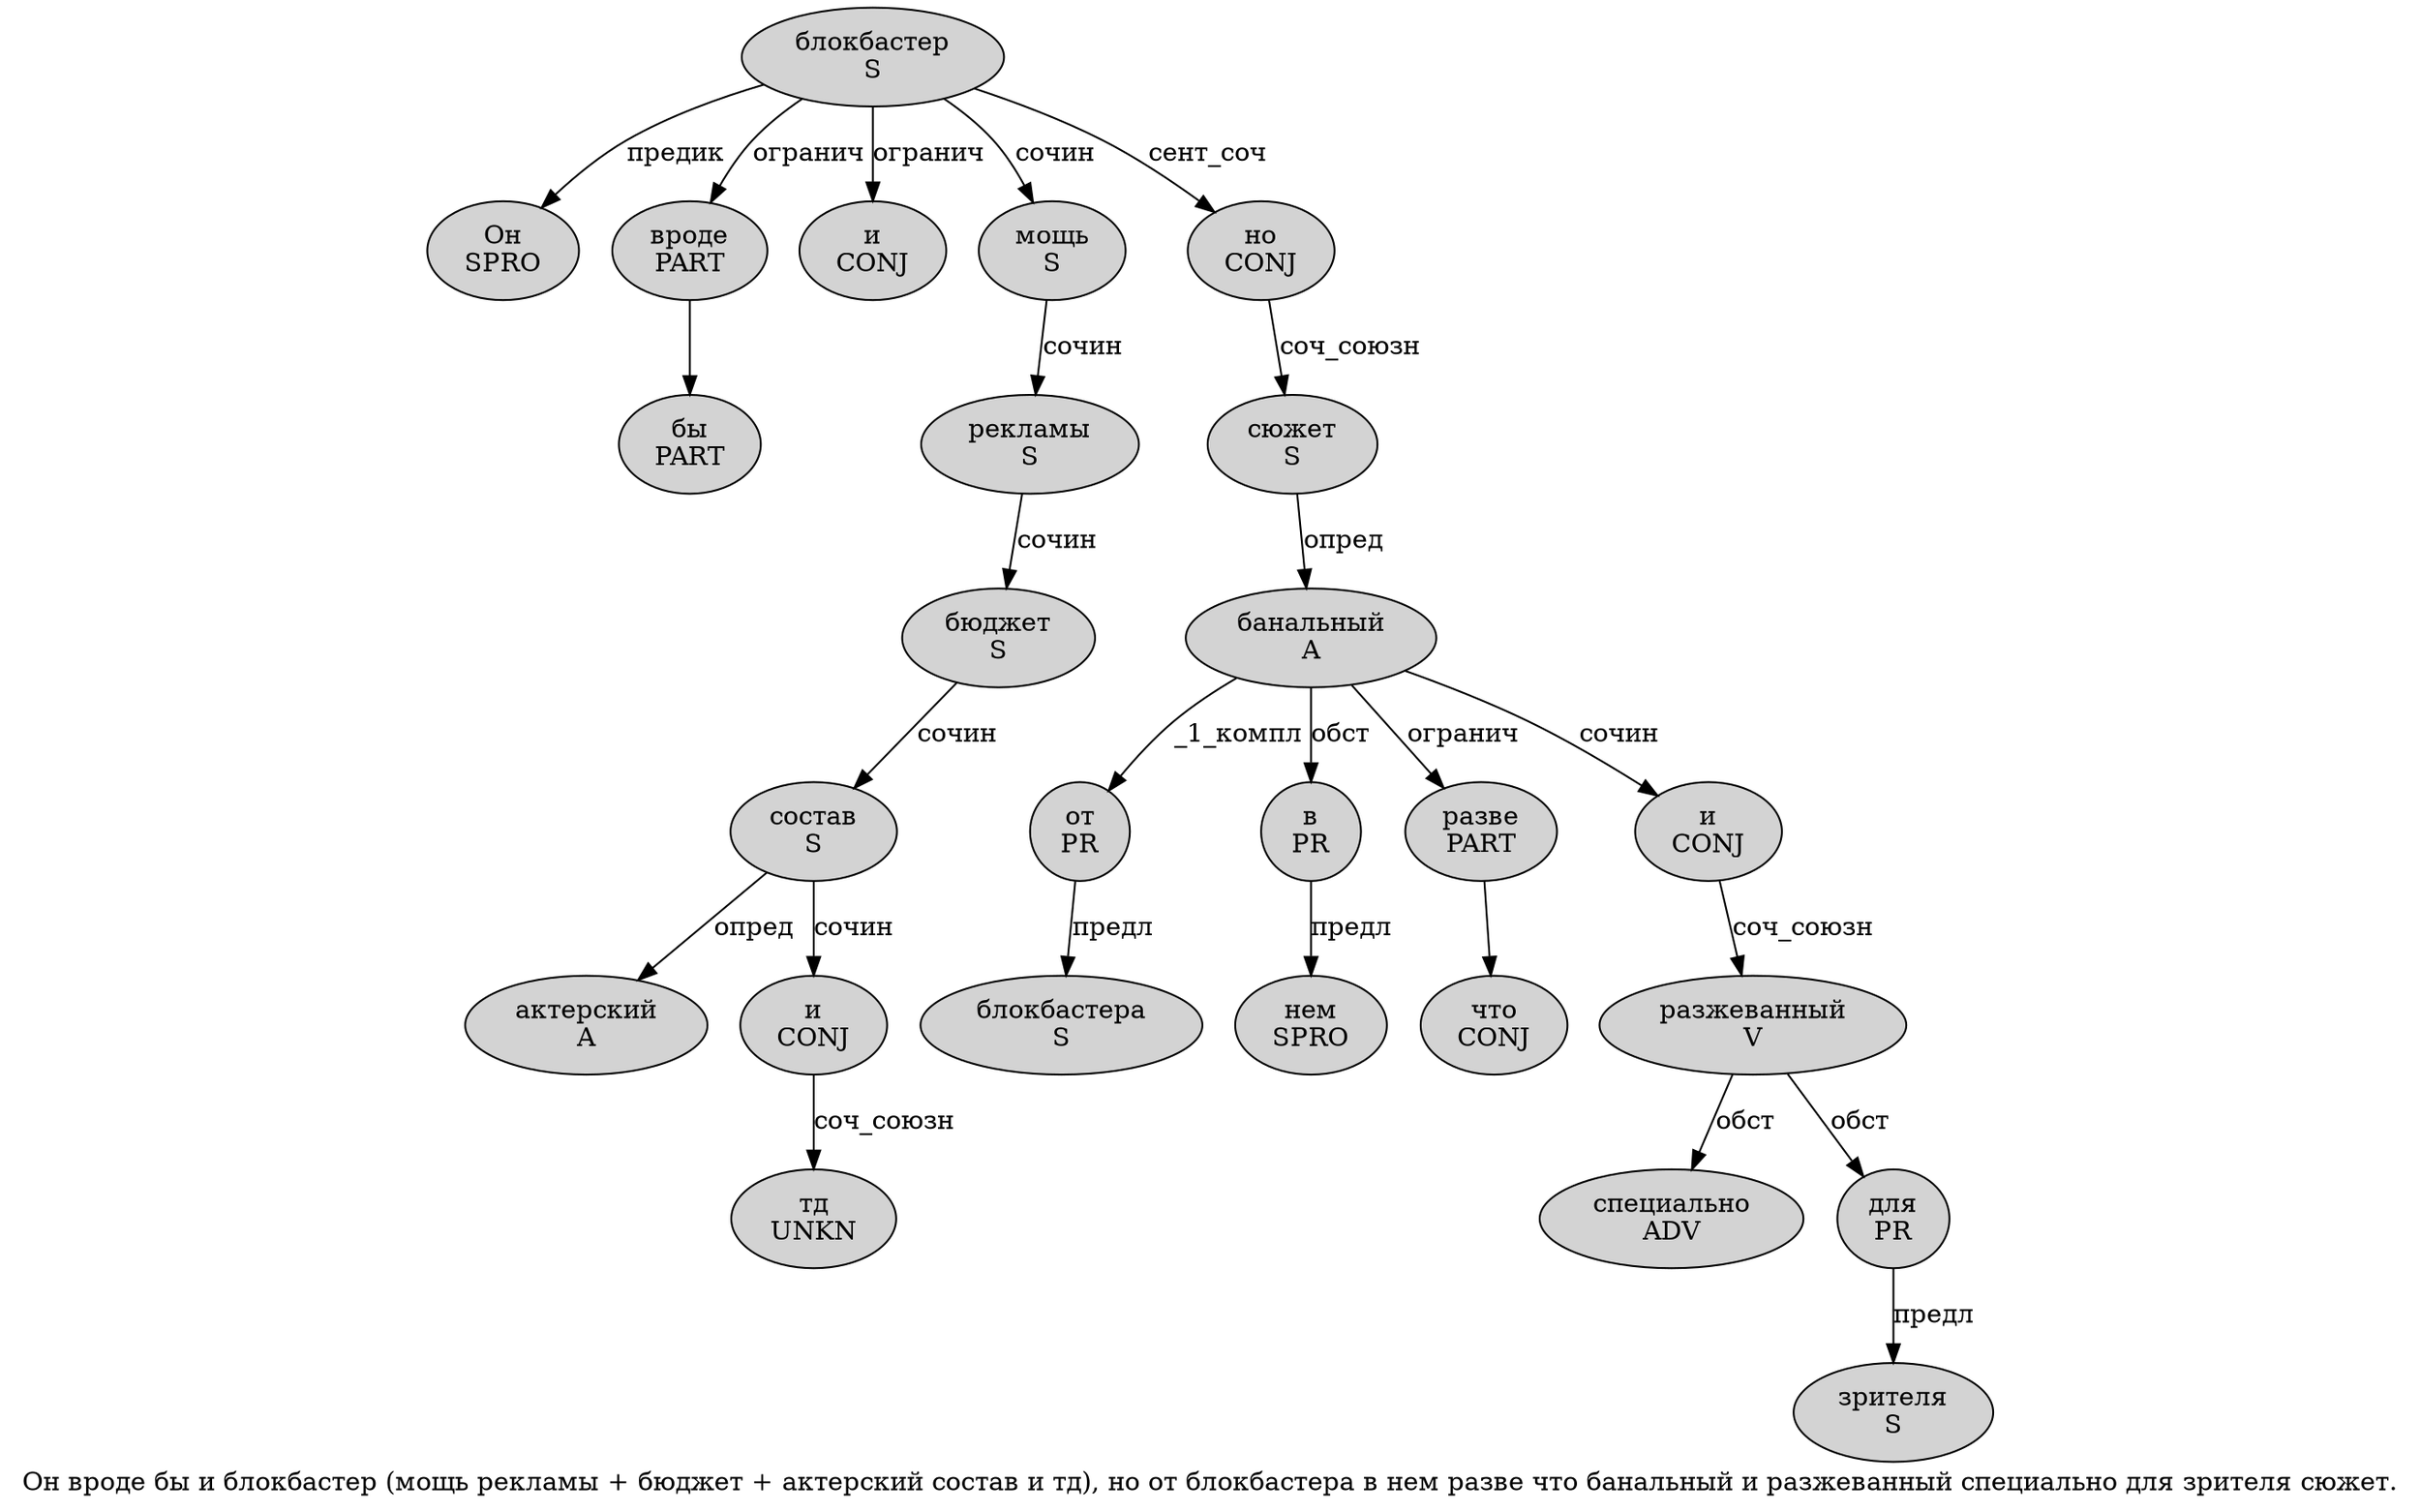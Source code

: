 digraph SENTENCE_2618 {
	graph [label="Он вроде бы и блокбастер (мощь рекламы + бюджет + актерский состав и тд), но от блокбастера в нем разве что банальный и разжеванный специально для зрителя сюжет."]
	node [style=filled]
		0 [label="Он
SPRO" color="" fillcolor=lightgray penwidth=1 shape=ellipse]
		1 [label="вроде
PART" color="" fillcolor=lightgray penwidth=1 shape=ellipse]
		2 [label="бы
PART" color="" fillcolor=lightgray penwidth=1 shape=ellipse]
		3 [label="и
CONJ" color="" fillcolor=lightgray penwidth=1 shape=ellipse]
		4 [label="блокбастер
S" color="" fillcolor=lightgray penwidth=1 shape=ellipse]
		6 [label="мощь
S" color="" fillcolor=lightgray penwidth=1 shape=ellipse]
		7 [label="рекламы
S" color="" fillcolor=lightgray penwidth=1 shape=ellipse]
		9 [label="бюджет
S" color="" fillcolor=lightgray penwidth=1 shape=ellipse]
		11 [label="актерский
A" color="" fillcolor=lightgray penwidth=1 shape=ellipse]
		12 [label="состав
S" color="" fillcolor=lightgray penwidth=1 shape=ellipse]
		13 [label="и
CONJ" color="" fillcolor=lightgray penwidth=1 shape=ellipse]
		14 [label="тд
UNKN" color="" fillcolor=lightgray penwidth=1 shape=ellipse]
		17 [label="но
CONJ" color="" fillcolor=lightgray penwidth=1 shape=ellipse]
		18 [label="от
PR" color="" fillcolor=lightgray penwidth=1 shape=ellipse]
		19 [label="блокбастера
S" color="" fillcolor=lightgray penwidth=1 shape=ellipse]
		20 [label="в
PR" color="" fillcolor=lightgray penwidth=1 shape=ellipse]
		21 [label="нем
SPRO" color="" fillcolor=lightgray penwidth=1 shape=ellipse]
		22 [label="разве
PART" color="" fillcolor=lightgray penwidth=1 shape=ellipse]
		23 [label="что
CONJ" color="" fillcolor=lightgray penwidth=1 shape=ellipse]
		24 [label="банальный
A" color="" fillcolor=lightgray penwidth=1 shape=ellipse]
		25 [label="и
CONJ" color="" fillcolor=lightgray penwidth=1 shape=ellipse]
		26 [label="разжеванный
V" color="" fillcolor=lightgray penwidth=1 shape=ellipse]
		27 [label="специально
ADV" color="" fillcolor=lightgray penwidth=1 shape=ellipse]
		28 [label="для
PR" color="" fillcolor=lightgray penwidth=1 shape=ellipse]
		29 [label="зрителя
S" color="" fillcolor=lightgray penwidth=1 shape=ellipse]
		30 [label="сюжет
S" color="" fillcolor=lightgray penwidth=1 shape=ellipse]
			18 -> 19 [label="предл"]
			9 -> 12 [label="сочин"]
			13 -> 14 [label="соч_союзн"]
			28 -> 29 [label="предл"]
			25 -> 26 [label="соч_союзн"]
			4 -> 0 [label="предик"]
			4 -> 1 [label="огранич"]
			4 -> 3 [label="огранич"]
			4 -> 6 [label="сочин"]
			4 -> 17 [label="сент_соч"]
			6 -> 7 [label="сочин"]
			24 -> 18 [label="_1_компл"]
			24 -> 20 [label="обст"]
			24 -> 22 [label="огранич"]
			24 -> 25 [label="сочин"]
			30 -> 24 [label="опред"]
			12 -> 11 [label="опред"]
			12 -> 13 [label="сочин"]
			20 -> 21 [label="предл"]
			22 -> 23
			17 -> 30 [label="соч_союзн"]
			7 -> 9 [label="сочин"]
			26 -> 27 [label="обст"]
			26 -> 28 [label="обст"]
			1 -> 2
}